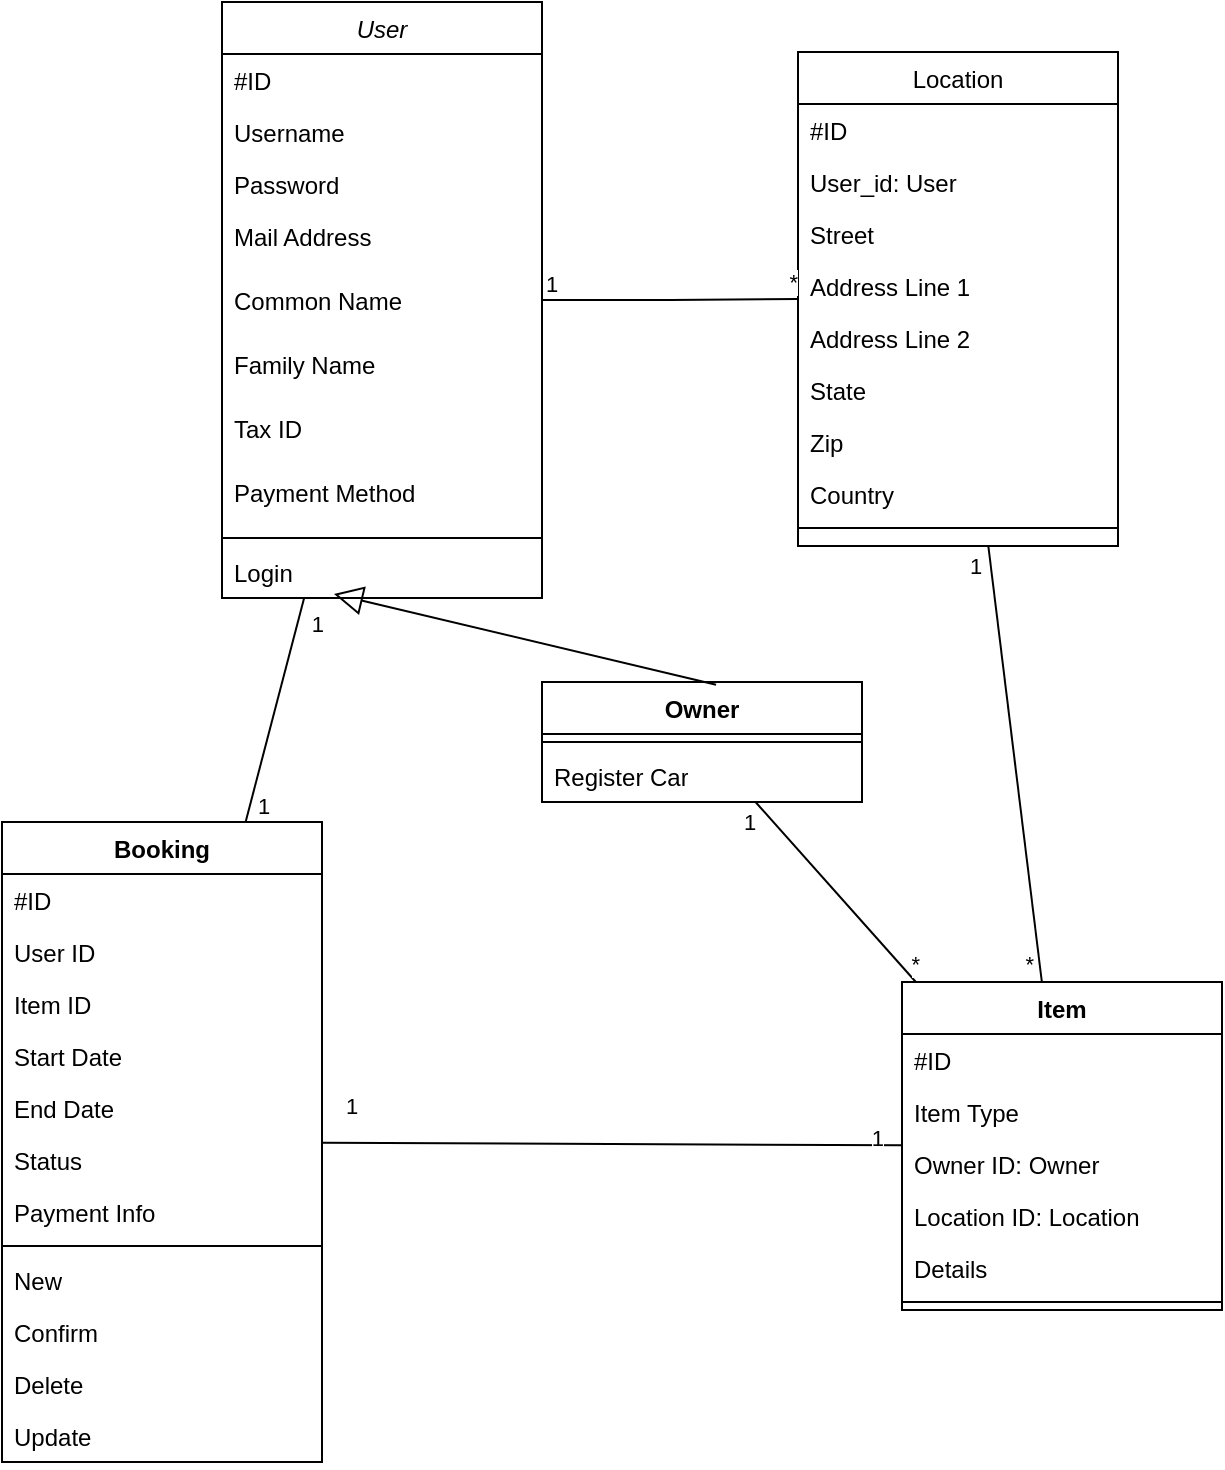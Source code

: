 <mxfile version="24.8.6">
  <diagram id="C5RBs43oDa-KdzZeNtuy" name="Page-1">
    <mxGraphModel dx="1195" dy="759" grid="1" gridSize="10" guides="1" tooltips="1" connect="1" arrows="1" fold="1" page="1" pageScale="1" pageWidth="827" pageHeight="1169" math="0" shadow="0">
      <root>
        <mxCell id="WIyWlLk6GJQsqaUBKTNV-0" />
        <mxCell id="WIyWlLk6GJQsqaUBKTNV-1" parent="WIyWlLk6GJQsqaUBKTNV-0" />
        <object label="User" id="zkfFHV4jXpPFQw0GAbJ--0">
          <mxCell style="swimlane;fontStyle=2;align=center;verticalAlign=top;childLayout=stackLayout;horizontal=1;startSize=26;horizontalStack=0;resizeParent=1;resizeLast=0;collapsible=1;marginBottom=0;rounded=0;shadow=0;strokeWidth=1;" parent="WIyWlLk6GJQsqaUBKTNV-1" vertex="1">
            <mxGeometry x="220" y="120" width="160" height="298" as="geometry">
              <mxRectangle x="230" y="140" width="160" height="26" as="alternateBounds" />
            </mxGeometry>
          </mxCell>
        </object>
        <mxCell id="zkfFHV4jXpPFQw0GAbJ--1" value="#ID" style="text;align=left;verticalAlign=top;spacingLeft=4;spacingRight=4;overflow=hidden;rotatable=0;points=[[0,0.5],[1,0.5]];portConstraint=eastwest;" parent="zkfFHV4jXpPFQw0GAbJ--0" vertex="1">
          <mxGeometry y="26" width="160" height="26" as="geometry" />
        </mxCell>
        <mxCell id="Ubd2XR4XZnQy2YIS0G9g-18" value="Username" style="text;align=left;verticalAlign=top;spacingLeft=4;spacingRight=4;overflow=hidden;rotatable=0;points=[[0,0.5],[1,0.5]];portConstraint=eastwest;" vertex="1" parent="zkfFHV4jXpPFQw0GAbJ--0">
          <mxGeometry y="52" width="160" height="26" as="geometry" />
        </mxCell>
        <mxCell id="zkfFHV4jXpPFQw0GAbJ--2" value="Password" style="text;align=left;verticalAlign=top;spacingLeft=4;spacingRight=4;overflow=hidden;rotatable=0;points=[[0,0.5],[1,0.5]];portConstraint=eastwest;rounded=0;shadow=0;html=0;" parent="zkfFHV4jXpPFQw0GAbJ--0" vertex="1">
          <mxGeometry y="78" width="160" height="26" as="geometry" />
        </mxCell>
        <mxCell id="zkfFHV4jXpPFQw0GAbJ--3" value="Mail Address" style="text;align=left;verticalAlign=top;spacingLeft=4;spacingRight=4;overflow=hidden;rotatable=0;points=[[0,0.5],[1,0.5]];portConstraint=eastwest;rounded=0;shadow=0;html=0;" parent="zkfFHV4jXpPFQw0GAbJ--0" vertex="1">
          <mxGeometry y="104" width="160" height="32" as="geometry" />
        </mxCell>
        <mxCell id="Ubd2XR4XZnQy2YIS0G9g-4" value="Common Name" style="text;align=left;verticalAlign=top;spacingLeft=4;spacingRight=4;overflow=hidden;rotatable=0;points=[[0,0.5],[1,0.5]];portConstraint=eastwest;rounded=0;shadow=0;html=0;" vertex="1" parent="zkfFHV4jXpPFQw0GAbJ--0">
          <mxGeometry y="136" width="160" height="32" as="geometry" />
        </mxCell>
        <mxCell id="Ubd2XR4XZnQy2YIS0G9g-5" value="Family Name" style="text;align=left;verticalAlign=top;spacingLeft=4;spacingRight=4;overflow=hidden;rotatable=0;points=[[0,0.5],[1,0.5]];portConstraint=eastwest;rounded=0;shadow=0;html=0;" vertex="1" parent="zkfFHV4jXpPFQw0GAbJ--0">
          <mxGeometry y="168" width="160" height="32" as="geometry" />
        </mxCell>
        <mxCell id="Ubd2XR4XZnQy2YIS0G9g-6" value="Tax ID" style="text;align=left;verticalAlign=top;spacingLeft=4;spacingRight=4;overflow=hidden;rotatable=0;points=[[0,0.5],[1,0.5]];portConstraint=eastwest;rounded=0;shadow=0;html=0;" vertex="1" parent="zkfFHV4jXpPFQw0GAbJ--0">
          <mxGeometry y="200" width="160" height="32" as="geometry" />
        </mxCell>
        <mxCell id="Ubd2XR4XZnQy2YIS0G9g-7" value="Payment Method" style="text;align=left;verticalAlign=top;spacingLeft=4;spacingRight=4;overflow=hidden;rotatable=0;points=[[0,0.5],[1,0.5]];portConstraint=eastwest;rounded=0;shadow=0;html=0;" vertex="1" parent="zkfFHV4jXpPFQw0GAbJ--0">
          <mxGeometry y="232" width="160" height="32" as="geometry" />
        </mxCell>
        <mxCell id="zkfFHV4jXpPFQw0GAbJ--4" value="" style="line;html=1;strokeWidth=1;align=left;verticalAlign=middle;spacingTop=-1;spacingLeft=3;spacingRight=3;rotatable=0;labelPosition=right;points=[];portConstraint=eastwest;" parent="zkfFHV4jXpPFQw0GAbJ--0" vertex="1">
          <mxGeometry y="264" width="160" height="8" as="geometry" />
        </mxCell>
        <mxCell id="zkfFHV4jXpPFQw0GAbJ--5" value="Login" style="text;align=left;verticalAlign=top;spacingLeft=4;spacingRight=4;overflow=hidden;rotatable=0;points=[[0,0.5],[1,0.5]];portConstraint=eastwest;" parent="zkfFHV4jXpPFQw0GAbJ--0" vertex="1">
          <mxGeometry y="272" width="160" height="26" as="geometry" />
        </mxCell>
        <mxCell id="zkfFHV4jXpPFQw0GAbJ--17" value="Location" style="swimlane;fontStyle=0;align=center;verticalAlign=top;childLayout=stackLayout;horizontal=1;startSize=26;horizontalStack=0;resizeParent=1;resizeLast=0;collapsible=1;marginBottom=0;rounded=0;shadow=0;strokeWidth=1;" parent="WIyWlLk6GJQsqaUBKTNV-1" vertex="1">
          <mxGeometry x="508" y="145" width="160" height="247" as="geometry">
            <mxRectangle x="550" y="140" width="160" height="26" as="alternateBounds" />
          </mxGeometry>
        </mxCell>
        <mxCell id="zkfFHV4jXpPFQw0GAbJ--18" value="#ID" style="text;align=left;verticalAlign=top;spacingLeft=4;spacingRight=4;overflow=hidden;rotatable=0;points=[[0,0.5],[1,0.5]];portConstraint=eastwest;" parent="zkfFHV4jXpPFQw0GAbJ--17" vertex="1">
          <mxGeometry y="26" width="160" height="26" as="geometry" />
        </mxCell>
        <mxCell id="Ubd2XR4XZnQy2YIS0G9g-19" value="User_id: User" style="text;align=left;verticalAlign=top;spacingLeft=4;spacingRight=4;overflow=hidden;rotatable=0;points=[[0,0.5],[1,0.5]];portConstraint=eastwest;" vertex="1" parent="zkfFHV4jXpPFQw0GAbJ--17">
          <mxGeometry y="52" width="160" height="26" as="geometry" />
        </mxCell>
        <mxCell id="Ubd2XR4XZnQy2YIS0G9g-20" value="Street" style="text;align=left;verticalAlign=top;spacingLeft=4;spacingRight=4;overflow=hidden;rotatable=0;points=[[0,0.5],[1,0.5]];portConstraint=eastwest;" vertex="1" parent="zkfFHV4jXpPFQw0GAbJ--17">
          <mxGeometry y="78" width="160" height="26" as="geometry" />
        </mxCell>
        <mxCell id="zkfFHV4jXpPFQw0GAbJ--19" value="Address Line 1" style="text;align=left;verticalAlign=top;spacingLeft=4;spacingRight=4;overflow=hidden;rotatable=0;points=[[0,0.5],[1,0.5]];portConstraint=eastwest;rounded=0;shadow=0;html=0;" parent="zkfFHV4jXpPFQw0GAbJ--17" vertex="1">
          <mxGeometry y="104" width="160" height="26" as="geometry" />
        </mxCell>
        <mxCell id="Ubd2XR4XZnQy2YIS0G9g-21" value="Address Line 2" style="text;align=left;verticalAlign=top;spacingLeft=4;spacingRight=4;overflow=hidden;rotatable=0;points=[[0,0.5],[1,0.5]];portConstraint=eastwest;rounded=0;shadow=0;html=0;" vertex="1" parent="zkfFHV4jXpPFQw0GAbJ--17">
          <mxGeometry y="130" width="160" height="26" as="geometry" />
        </mxCell>
        <mxCell id="zkfFHV4jXpPFQw0GAbJ--20" value="State" style="text;align=left;verticalAlign=top;spacingLeft=4;spacingRight=4;overflow=hidden;rotatable=0;points=[[0,0.5],[1,0.5]];portConstraint=eastwest;rounded=0;shadow=0;html=0;" parent="zkfFHV4jXpPFQw0GAbJ--17" vertex="1">
          <mxGeometry y="156" width="160" height="26" as="geometry" />
        </mxCell>
        <mxCell id="zkfFHV4jXpPFQw0GAbJ--21" value="Zip" style="text;align=left;verticalAlign=top;spacingLeft=4;spacingRight=4;overflow=hidden;rotatable=0;points=[[0,0.5],[1,0.5]];portConstraint=eastwest;rounded=0;shadow=0;html=0;" parent="zkfFHV4jXpPFQw0GAbJ--17" vertex="1">
          <mxGeometry y="182" width="160" height="26" as="geometry" />
        </mxCell>
        <mxCell id="zkfFHV4jXpPFQw0GAbJ--22" value="Country" style="text;align=left;verticalAlign=top;spacingLeft=4;spacingRight=4;overflow=hidden;rotatable=0;points=[[0,0.5],[1,0.5]];portConstraint=eastwest;rounded=0;shadow=0;html=0;" parent="zkfFHV4jXpPFQw0GAbJ--17" vertex="1">
          <mxGeometry y="208" width="160" height="26" as="geometry" />
        </mxCell>
        <mxCell id="zkfFHV4jXpPFQw0GAbJ--23" value="" style="line;html=1;strokeWidth=1;align=left;verticalAlign=middle;spacingTop=-1;spacingLeft=3;spacingRight=3;rotatable=0;labelPosition=right;points=[];portConstraint=eastwest;" parent="zkfFHV4jXpPFQw0GAbJ--17" vertex="1">
          <mxGeometry y="234" width="160" height="8" as="geometry" />
        </mxCell>
        <mxCell id="Ubd2XR4XZnQy2YIS0G9g-12" value="Owner" style="swimlane;fontStyle=1;align=center;verticalAlign=top;childLayout=stackLayout;horizontal=1;startSize=26;horizontalStack=0;resizeParent=1;resizeParentMax=0;resizeLast=0;collapsible=1;marginBottom=0;whiteSpace=wrap;html=1;" vertex="1" parent="WIyWlLk6GJQsqaUBKTNV-1">
          <mxGeometry x="380" y="460" width="160" height="60" as="geometry" />
        </mxCell>
        <mxCell id="Ubd2XR4XZnQy2YIS0G9g-14" value="" style="line;strokeWidth=1;fillColor=none;align=left;verticalAlign=middle;spacingTop=-1;spacingLeft=3;spacingRight=3;rotatable=0;labelPosition=right;points=[];portConstraint=eastwest;strokeColor=inherit;" vertex="1" parent="Ubd2XR4XZnQy2YIS0G9g-12">
          <mxGeometry y="26" width="160" height="8" as="geometry" />
        </mxCell>
        <mxCell id="Ubd2XR4XZnQy2YIS0G9g-15" value="Register Car" style="text;strokeColor=none;fillColor=none;align=left;verticalAlign=top;spacingLeft=4;spacingRight=4;overflow=hidden;rotatable=0;points=[[0,0.5],[1,0.5]];portConstraint=eastwest;whiteSpace=wrap;html=1;" vertex="1" parent="Ubd2XR4XZnQy2YIS0G9g-12">
          <mxGeometry y="34" width="160" height="26" as="geometry" />
        </mxCell>
        <mxCell id="Ubd2XR4XZnQy2YIS0G9g-17" value="" style="edgeStyle=none;html=1;endSize=12;endArrow=block;endFill=0;rounded=0;exitX=0.544;exitY=0.023;exitDx=0;exitDy=0;exitPerimeter=0;entryX=0.35;entryY=0.923;entryDx=0;entryDy=0;entryPerimeter=0;" edge="1" parent="WIyWlLk6GJQsqaUBKTNV-1" source="Ubd2XR4XZnQy2YIS0G9g-12" target="zkfFHV4jXpPFQw0GAbJ--5">
          <mxGeometry width="160" relative="1" as="geometry">
            <mxPoint x="250" y="450" as="sourcePoint" />
            <mxPoint x="410" y="450" as="targetPoint" />
          </mxGeometry>
        </mxCell>
        <mxCell id="Ubd2XR4XZnQy2YIS0G9g-22" value="Item" style="swimlane;fontStyle=1;align=center;verticalAlign=top;childLayout=stackLayout;horizontal=1;startSize=26;horizontalStack=0;resizeParent=1;resizeParentMax=0;resizeLast=0;collapsible=1;marginBottom=0;whiteSpace=wrap;html=1;" vertex="1" parent="WIyWlLk6GJQsqaUBKTNV-1">
          <mxGeometry x="560" y="610" width="160" height="164" as="geometry" />
        </mxCell>
        <mxCell id="Ubd2XR4XZnQy2YIS0G9g-23" value="#ID&lt;div&gt;&lt;br&gt;&lt;/div&gt;" style="text;strokeColor=none;fillColor=none;align=left;verticalAlign=top;spacingLeft=4;spacingRight=4;overflow=hidden;rotatable=0;points=[[0,0.5],[1,0.5]];portConstraint=eastwest;whiteSpace=wrap;html=1;" vertex="1" parent="Ubd2XR4XZnQy2YIS0G9g-22">
          <mxGeometry y="26" width="160" height="26" as="geometry" />
        </mxCell>
        <mxCell id="Ubd2XR4XZnQy2YIS0G9g-26" value="Item Type&lt;br&gt;&lt;div&gt;&lt;br&gt;&lt;/div&gt;" style="text;strokeColor=none;fillColor=none;align=left;verticalAlign=top;spacingLeft=4;spacingRight=4;overflow=hidden;rotatable=0;points=[[0,0.5],[1,0.5]];portConstraint=eastwest;whiteSpace=wrap;html=1;" vertex="1" parent="Ubd2XR4XZnQy2YIS0G9g-22">
          <mxGeometry y="52" width="160" height="26" as="geometry" />
        </mxCell>
        <mxCell id="Ubd2XR4XZnQy2YIS0G9g-27" value="&lt;div&gt;Owner ID: Owner&lt;/div&gt;" style="text;strokeColor=none;fillColor=none;align=left;verticalAlign=top;spacingLeft=4;spacingRight=4;overflow=hidden;rotatable=0;points=[[0,0.5],[1,0.5]];portConstraint=eastwest;whiteSpace=wrap;html=1;" vertex="1" parent="Ubd2XR4XZnQy2YIS0G9g-22">
          <mxGeometry y="78" width="160" height="26" as="geometry" />
        </mxCell>
        <mxCell id="Ubd2XR4XZnQy2YIS0G9g-41" value="Location ID: Location" style="text;strokeColor=none;fillColor=none;align=left;verticalAlign=top;spacingLeft=4;spacingRight=4;overflow=hidden;rotatable=0;points=[[0,0.5],[1,0.5]];portConstraint=eastwest;whiteSpace=wrap;html=1;" vertex="1" parent="Ubd2XR4XZnQy2YIS0G9g-22">
          <mxGeometry y="104" width="160" height="26" as="geometry" />
        </mxCell>
        <mxCell id="Ubd2XR4XZnQy2YIS0G9g-42" value="Details" style="text;strokeColor=none;fillColor=none;align=left;verticalAlign=top;spacingLeft=4;spacingRight=4;overflow=hidden;rotatable=0;points=[[0,0.5],[1,0.5]];portConstraint=eastwest;whiteSpace=wrap;html=1;" vertex="1" parent="Ubd2XR4XZnQy2YIS0G9g-22">
          <mxGeometry y="130" width="160" height="26" as="geometry" />
        </mxCell>
        <mxCell id="Ubd2XR4XZnQy2YIS0G9g-24" value="" style="line;strokeWidth=1;fillColor=none;align=left;verticalAlign=middle;spacingTop=-1;spacingLeft=3;spacingRight=3;rotatable=0;labelPosition=right;points=[];portConstraint=eastwest;strokeColor=inherit;" vertex="1" parent="Ubd2XR4XZnQy2YIS0G9g-22">
          <mxGeometry y="156" width="160" height="8" as="geometry" />
        </mxCell>
        <mxCell id="Ubd2XR4XZnQy2YIS0G9g-31" value="" style="endArrow=none;html=1;edgeStyle=orthogonalEdgeStyle;rounded=0;" edge="1" parent="WIyWlLk6GJQsqaUBKTNV-1" source="zkfFHV4jXpPFQw0GAbJ--0" target="zkfFHV4jXpPFQw0GAbJ--17">
          <mxGeometry relative="1" as="geometry">
            <mxPoint x="370" y="300" as="sourcePoint" />
            <mxPoint x="530" y="300" as="targetPoint" />
          </mxGeometry>
        </mxCell>
        <mxCell id="Ubd2XR4XZnQy2YIS0G9g-32" value="1" style="edgeLabel;resizable=0;html=1;align=left;verticalAlign=bottom;" connectable="0" vertex="1" parent="Ubd2XR4XZnQy2YIS0G9g-31">
          <mxGeometry x="-1" relative="1" as="geometry" />
        </mxCell>
        <mxCell id="Ubd2XR4XZnQy2YIS0G9g-33" value="*" style="edgeLabel;resizable=0;html=1;align=right;verticalAlign=bottom;" connectable="0" vertex="1" parent="Ubd2XR4XZnQy2YIS0G9g-31">
          <mxGeometry x="1" relative="1" as="geometry" />
        </mxCell>
        <mxCell id="Ubd2XR4XZnQy2YIS0G9g-34" value="" style="endArrow=none;html=1;rounded=0;" edge="1" parent="WIyWlLk6GJQsqaUBKTNV-1" source="Ubd2XR4XZnQy2YIS0G9g-12" target="Ubd2XR4XZnQy2YIS0G9g-22">
          <mxGeometry relative="1" as="geometry">
            <mxPoint x="330" y="550" as="sourcePoint" />
            <mxPoint x="490" y="550" as="targetPoint" />
          </mxGeometry>
        </mxCell>
        <mxCell id="Ubd2XR4XZnQy2YIS0G9g-35" value="1" style="edgeLabel;resizable=0;html=1;align=left;verticalAlign=bottom;" connectable="0" vertex="1" parent="Ubd2XR4XZnQy2YIS0G9g-34">
          <mxGeometry x="-1" relative="1" as="geometry">
            <mxPoint x="-8" y="18" as="offset" />
          </mxGeometry>
        </mxCell>
        <mxCell id="Ubd2XR4XZnQy2YIS0G9g-36" value="*" style="edgeLabel;resizable=0;html=1;align=right;verticalAlign=bottom;" connectable="0" vertex="1" parent="Ubd2XR4XZnQy2YIS0G9g-34">
          <mxGeometry x="1" relative="1" as="geometry">
            <mxPoint x="3" as="offset" />
          </mxGeometry>
        </mxCell>
        <mxCell id="Ubd2XR4XZnQy2YIS0G9g-38" value="" style="endArrow=none;html=1;rounded=0;" edge="1" parent="WIyWlLk6GJQsqaUBKTNV-1" source="zkfFHV4jXpPFQw0GAbJ--17" target="Ubd2XR4XZnQy2YIS0G9g-22">
          <mxGeometry relative="1" as="geometry">
            <mxPoint x="550" y="450.255" as="sourcePoint" />
            <mxPoint x="798" y="489.255" as="targetPoint" />
          </mxGeometry>
        </mxCell>
        <mxCell id="Ubd2XR4XZnQy2YIS0G9g-39" value="1" style="edgeLabel;resizable=0;html=1;align=left;verticalAlign=bottom;" connectable="0" vertex="1" parent="Ubd2XR4XZnQy2YIS0G9g-38">
          <mxGeometry x="-1" relative="1" as="geometry">
            <mxPoint x="-11" y="18" as="offset" />
          </mxGeometry>
        </mxCell>
        <mxCell id="Ubd2XR4XZnQy2YIS0G9g-40" value="*" style="edgeLabel;resizable=0;html=1;align=right;verticalAlign=bottom;" connectable="0" vertex="1" parent="Ubd2XR4XZnQy2YIS0G9g-38">
          <mxGeometry x="1" relative="1" as="geometry">
            <mxPoint x="-3" as="offset" />
          </mxGeometry>
        </mxCell>
        <mxCell id="Ubd2XR4XZnQy2YIS0G9g-43" value="Booking" style="swimlane;fontStyle=1;align=center;verticalAlign=top;childLayout=stackLayout;horizontal=1;startSize=26;horizontalStack=0;resizeParent=1;resizeParentMax=0;resizeLast=0;collapsible=1;marginBottom=0;whiteSpace=wrap;html=1;" vertex="1" parent="WIyWlLk6GJQsqaUBKTNV-1">
          <mxGeometry x="110" y="530" width="160" height="320" as="geometry" />
        </mxCell>
        <mxCell id="Ubd2XR4XZnQy2YIS0G9g-44" value="#ID" style="text;strokeColor=none;fillColor=none;align=left;verticalAlign=top;spacingLeft=4;spacingRight=4;overflow=hidden;rotatable=0;points=[[0,0.5],[1,0.5]];portConstraint=eastwest;whiteSpace=wrap;html=1;" vertex="1" parent="Ubd2XR4XZnQy2YIS0G9g-43">
          <mxGeometry y="26" width="160" height="26" as="geometry" />
        </mxCell>
        <mxCell id="Ubd2XR4XZnQy2YIS0G9g-54" value="User ID" style="text;strokeColor=none;fillColor=none;align=left;verticalAlign=top;spacingLeft=4;spacingRight=4;overflow=hidden;rotatable=0;points=[[0,0.5],[1,0.5]];portConstraint=eastwest;whiteSpace=wrap;html=1;" vertex="1" parent="Ubd2XR4XZnQy2YIS0G9g-43">
          <mxGeometry y="52" width="160" height="26" as="geometry" />
        </mxCell>
        <mxCell id="Ubd2XR4XZnQy2YIS0G9g-55" value="Item ID" style="text;strokeColor=none;fillColor=none;align=left;verticalAlign=top;spacingLeft=4;spacingRight=4;overflow=hidden;rotatable=0;points=[[0,0.5],[1,0.5]];portConstraint=eastwest;whiteSpace=wrap;html=1;" vertex="1" parent="Ubd2XR4XZnQy2YIS0G9g-43">
          <mxGeometry y="78" width="160" height="26" as="geometry" />
        </mxCell>
        <mxCell id="Ubd2XR4XZnQy2YIS0G9g-56" value="Start Date" style="text;strokeColor=none;fillColor=none;align=left;verticalAlign=top;spacingLeft=4;spacingRight=4;overflow=hidden;rotatable=0;points=[[0,0.5],[1,0.5]];portConstraint=eastwest;whiteSpace=wrap;html=1;" vertex="1" parent="Ubd2XR4XZnQy2YIS0G9g-43">
          <mxGeometry y="104" width="160" height="26" as="geometry" />
        </mxCell>
        <mxCell id="Ubd2XR4XZnQy2YIS0G9g-57" value="End Date" style="text;strokeColor=none;fillColor=none;align=left;verticalAlign=top;spacingLeft=4;spacingRight=4;overflow=hidden;rotatable=0;points=[[0,0.5],[1,0.5]];portConstraint=eastwest;whiteSpace=wrap;html=1;" vertex="1" parent="Ubd2XR4XZnQy2YIS0G9g-43">
          <mxGeometry y="130" width="160" height="26" as="geometry" />
        </mxCell>
        <mxCell id="Ubd2XR4XZnQy2YIS0G9g-67" value="Status" style="text;strokeColor=none;fillColor=none;align=left;verticalAlign=top;spacingLeft=4;spacingRight=4;overflow=hidden;rotatable=0;points=[[0,0.5],[1,0.5]];portConstraint=eastwest;whiteSpace=wrap;html=1;" vertex="1" parent="Ubd2XR4XZnQy2YIS0G9g-43">
          <mxGeometry y="156" width="160" height="26" as="geometry" />
        </mxCell>
        <mxCell id="Ubd2XR4XZnQy2YIS0G9g-58" value="Payment Info" style="text;strokeColor=none;fillColor=none;align=left;verticalAlign=top;spacingLeft=4;spacingRight=4;overflow=hidden;rotatable=0;points=[[0,0.5],[1,0.5]];portConstraint=eastwest;whiteSpace=wrap;html=1;" vertex="1" parent="Ubd2XR4XZnQy2YIS0G9g-43">
          <mxGeometry y="182" width="160" height="26" as="geometry" />
        </mxCell>
        <mxCell id="Ubd2XR4XZnQy2YIS0G9g-45" value="" style="line;strokeWidth=1;fillColor=none;align=left;verticalAlign=middle;spacingTop=-1;spacingLeft=3;spacingRight=3;rotatable=0;labelPosition=right;points=[];portConstraint=eastwest;strokeColor=inherit;" vertex="1" parent="Ubd2XR4XZnQy2YIS0G9g-43">
          <mxGeometry y="208" width="160" height="8" as="geometry" />
        </mxCell>
        <mxCell id="Ubd2XR4XZnQy2YIS0G9g-46" value="New" style="text;strokeColor=none;fillColor=none;align=left;verticalAlign=top;spacingLeft=4;spacingRight=4;overflow=hidden;rotatable=0;points=[[0,0.5],[1,0.5]];portConstraint=eastwest;whiteSpace=wrap;html=1;" vertex="1" parent="Ubd2XR4XZnQy2YIS0G9g-43">
          <mxGeometry y="216" width="160" height="26" as="geometry" />
        </mxCell>
        <mxCell id="Ubd2XR4XZnQy2YIS0G9g-51" value="Confirm" style="text;strokeColor=none;fillColor=none;align=left;verticalAlign=top;spacingLeft=4;spacingRight=4;overflow=hidden;rotatable=0;points=[[0,0.5],[1,0.5]];portConstraint=eastwest;whiteSpace=wrap;html=1;" vertex="1" parent="Ubd2XR4XZnQy2YIS0G9g-43">
          <mxGeometry y="242" width="160" height="26" as="geometry" />
        </mxCell>
        <mxCell id="Ubd2XR4XZnQy2YIS0G9g-52" value="&lt;div&gt;Delete&lt;/div&gt;" style="text;strokeColor=none;fillColor=none;align=left;verticalAlign=top;spacingLeft=4;spacingRight=4;overflow=hidden;rotatable=0;points=[[0,0.5],[1,0.5]];portConstraint=eastwest;whiteSpace=wrap;html=1;" vertex="1" parent="Ubd2XR4XZnQy2YIS0G9g-43">
          <mxGeometry y="268" width="160" height="26" as="geometry" />
        </mxCell>
        <mxCell id="Ubd2XR4XZnQy2YIS0G9g-53" value="&lt;div&gt;Update&lt;/div&gt;" style="text;strokeColor=none;fillColor=none;align=left;verticalAlign=top;spacingLeft=4;spacingRight=4;overflow=hidden;rotatable=0;points=[[0,0.5],[1,0.5]];portConstraint=eastwest;whiteSpace=wrap;html=1;" vertex="1" parent="Ubd2XR4XZnQy2YIS0G9g-43">
          <mxGeometry y="294" width="160" height="26" as="geometry" />
        </mxCell>
        <mxCell id="Ubd2XR4XZnQy2YIS0G9g-59" value="" style="endArrow=none;html=1;rounded=0;" edge="1" parent="WIyWlLk6GJQsqaUBKTNV-1" source="Ubd2XR4XZnQy2YIS0G9g-43" target="Ubd2XR4XZnQy2YIS0G9g-22">
          <mxGeometry relative="1" as="geometry">
            <mxPoint x="510" y="750.255" as="sourcePoint" />
            <mxPoint x="758" y="789.255" as="targetPoint" />
          </mxGeometry>
        </mxCell>
        <mxCell id="Ubd2XR4XZnQy2YIS0G9g-60" value="1" style="edgeLabel;resizable=0;html=1;align=left;verticalAlign=bottom;" connectable="0" vertex="1" parent="Ubd2XR4XZnQy2YIS0G9g-59">
          <mxGeometry x="-1" relative="1" as="geometry">
            <mxPoint x="10" y="-10" as="offset" />
          </mxGeometry>
        </mxCell>
        <mxCell id="Ubd2XR4XZnQy2YIS0G9g-61" value="1" style="edgeLabel;resizable=0;html=1;align=right;verticalAlign=bottom;" connectable="0" vertex="1" parent="Ubd2XR4XZnQy2YIS0G9g-59">
          <mxGeometry x="1" relative="1" as="geometry">
            <mxPoint x="-8" y="5" as="offset" />
          </mxGeometry>
        </mxCell>
        <mxCell id="Ubd2XR4XZnQy2YIS0G9g-64" value="" style="endArrow=none;html=1;rounded=0;" edge="1" parent="WIyWlLk6GJQsqaUBKTNV-1" source="Ubd2XR4XZnQy2YIS0G9g-43" target="zkfFHV4jXpPFQw0GAbJ--0">
          <mxGeometry relative="1" as="geometry">
            <mxPoint x="310" y="450.255" as="sourcePoint" />
            <mxPoint x="558" y="489.255" as="targetPoint" />
          </mxGeometry>
        </mxCell>
        <mxCell id="Ubd2XR4XZnQy2YIS0G9g-65" value="1" style="edgeLabel;resizable=0;html=1;align=left;verticalAlign=bottom;" connectable="0" vertex="1" parent="Ubd2XR4XZnQy2YIS0G9g-64">
          <mxGeometry x="-1" relative="1" as="geometry">
            <mxPoint x="4" as="offset" />
          </mxGeometry>
        </mxCell>
        <mxCell id="Ubd2XR4XZnQy2YIS0G9g-66" value="1" style="edgeLabel;resizable=0;html=1;align=right;verticalAlign=bottom;" connectable="0" vertex="1" parent="Ubd2XR4XZnQy2YIS0G9g-64">
          <mxGeometry x="1" relative="1" as="geometry">
            <mxPoint x="10" y="22" as="offset" />
          </mxGeometry>
        </mxCell>
      </root>
    </mxGraphModel>
  </diagram>
</mxfile>
